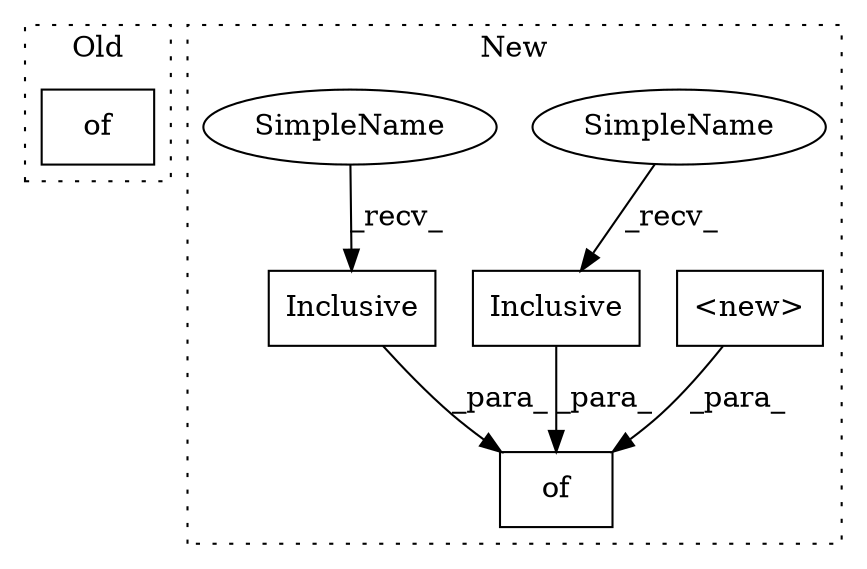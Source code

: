 digraph G {
subgraph cluster0 {
1 [label="of" a="32" s="645,739" l="3,1" shape="box"];
label = "Old";
style="dotted";
}
subgraph cluster1 {
2 [label="Inclusive" a="32" s="1347,1407" l="10,1" shape="box"];
3 [label="Inclusive" a="32" s="1104,1159" l="10,1" shape="box"];
4 [label="of" a="32" s="972,1799" l="3,1" shape="box"];
5 [label="<new>" a="14" s="1283" l="52" shape="box"];
6 [label="SimpleName" a="42" s="1336" l="10" shape="ellipse"];
7 [label="SimpleName" a="42" s="1093" l="10" shape="ellipse"];
label = "New";
style="dotted";
}
2 -> 4 [label="_para_"];
3 -> 4 [label="_para_"];
5 -> 4 [label="_para_"];
6 -> 2 [label="_recv_"];
7 -> 3 [label="_recv_"];
}